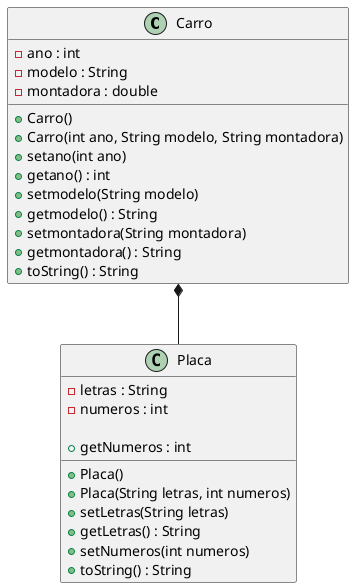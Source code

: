 @startuml
Carro *-- Placa
class Carro {
    - ano : int
    - modelo : String
    - montadora : double

    + Carro()
    + Carro(int ano, String modelo, String montadora)
    + setano(int ano)
    + getano() : int
    + setmodelo(String modelo)
    + getmodelo() : String
    + setmontadora(String montadora)
    + getmontadora() : String
    + toString() : String
}

class Placa{
    - letras : String
    - numeros : int

    + Placa()
    + Placa(String letras, int numeros)
    + setLetras(String letras)
    + getLetras() : String
    + setNumeros(int numeros)
    + getNumeros : int
    + toString() : String
}
@enduml
